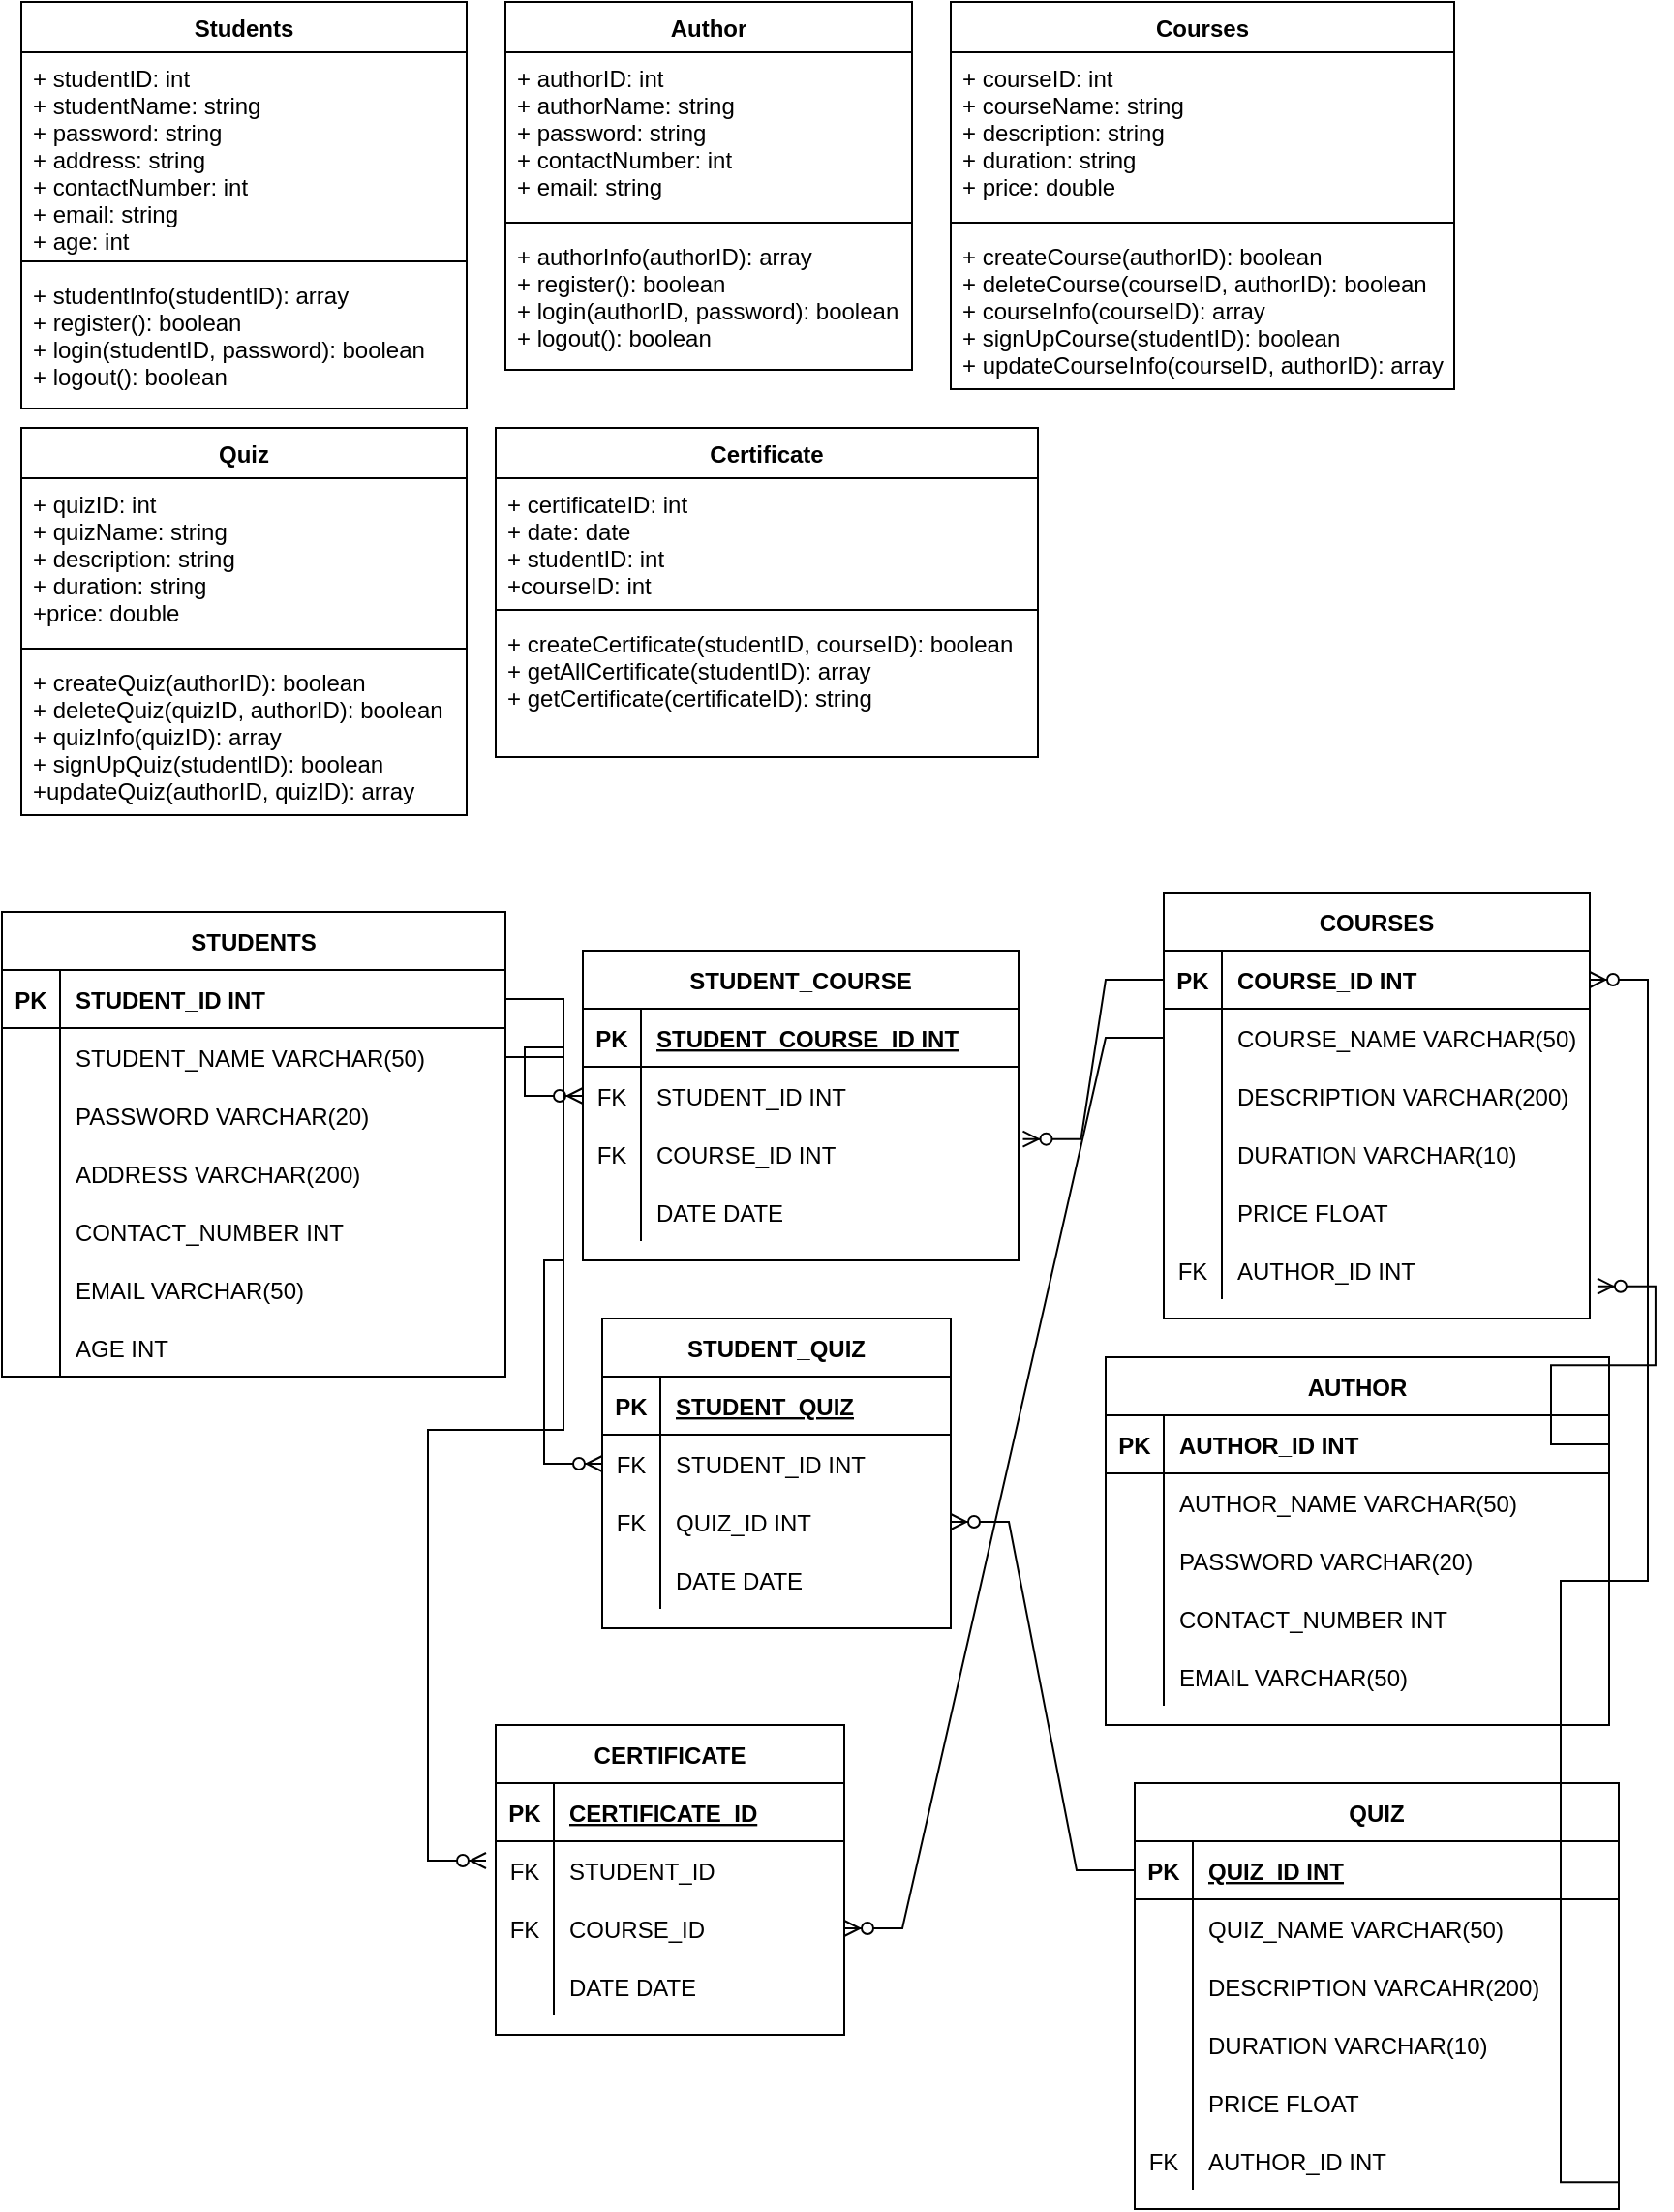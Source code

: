 <mxfile version="16.5.1" type="device"><diagram id="uNH6d41n_eVZgdgv4lrt" name="Page-1"><mxGraphModel dx="920" dy="681" grid="1" gridSize="10" guides="1" tooltips="1" connect="1" arrows="1" fold="1" page="1" pageScale="1" pageWidth="850" pageHeight="1100" math="0" shadow="0"><root><mxCell id="0"/><mxCell id="1" parent="0"/><mxCell id="VZqcBfdwbZoSg4nqd255-1" value="Students" style="swimlane;fontStyle=1;align=center;verticalAlign=top;childLayout=stackLayout;horizontal=1;startSize=26;horizontalStack=0;resizeParent=1;resizeParentMax=0;resizeLast=0;collapsible=1;marginBottom=0;" parent="1" vertex="1"><mxGeometry x="40" y="60" width="230" height="210" as="geometry"/></mxCell><mxCell id="VZqcBfdwbZoSg4nqd255-2" value="+ studentID: int&#10;+ studentName: string&#10;+ password: string&#10;+ address: string&#10;+ contactNumber: int&#10;+ email: string&#10;+ age: int" style="text;strokeColor=none;fillColor=none;align=left;verticalAlign=top;spacingLeft=4;spacingRight=4;overflow=hidden;rotatable=0;points=[[0,0.5],[1,0.5]];portConstraint=eastwest;" parent="VZqcBfdwbZoSg4nqd255-1" vertex="1"><mxGeometry y="26" width="230" height="104" as="geometry"/></mxCell><mxCell id="VZqcBfdwbZoSg4nqd255-3" value="" style="line;strokeWidth=1;fillColor=none;align=left;verticalAlign=middle;spacingTop=-1;spacingLeft=3;spacingRight=3;rotatable=0;labelPosition=right;points=[];portConstraint=eastwest;" parent="VZqcBfdwbZoSg4nqd255-1" vertex="1"><mxGeometry y="130" width="230" height="8" as="geometry"/></mxCell><mxCell id="VZqcBfdwbZoSg4nqd255-4" value="+ studentInfo(studentID): array&#10;+ register(): boolean&#10;+ login(studentID, password): boolean&#10;+ logout(): boolean" style="text;strokeColor=none;fillColor=none;align=left;verticalAlign=top;spacingLeft=4;spacingRight=4;overflow=hidden;rotatable=0;points=[[0,0.5],[1,0.5]];portConstraint=eastwest;" parent="VZqcBfdwbZoSg4nqd255-1" vertex="1"><mxGeometry y="138" width="230" height="72" as="geometry"/></mxCell><mxCell id="VZqcBfdwbZoSg4nqd255-5" value="Author" style="swimlane;fontStyle=1;align=center;verticalAlign=top;childLayout=stackLayout;horizontal=1;startSize=26;horizontalStack=0;resizeParent=1;resizeParentMax=0;resizeLast=0;collapsible=1;marginBottom=0;" parent="1" vertex="1"><mxGeometry x="290" y="60" width="210" height="190" as="geometry"/></mxCell><mxCell id="VZqcBfdwbZoSg4nqd255-6" value="+ authorID: int&#10;+ authorName: string&#10;+ password: string&#10;+ contactNumber: int&#10;+ email: string" style="text;strokeColor=none;fillColor=none;align=left;verticalAlign=top;spacingLeft=4;spacingRight=4;overflow=hidden;rotatable=0;points=[[0,0.5],[1,0.5]];portConstraint=eastwest;" parent="VZqcBfdwbZoSg4nqd255-5" vertex="1"><mxGeometry y="26" width="210" height="84" as="geometry"/></mxCell><mxCell id="VZqcBfdwbZoSg4nqd255-7" value="" style="line;strokeWidth=1;fillColor=none;align=left;verticalAlign=middle;spacingTop=-1;spacingLeft=3;spacingRight=3;rotatable=0;labelPosition=right;points=[];portConstraint=eastwest;" parent="VZqcBfdwbZoSg4nqd255-5" vertex="1"><mxGeometry y="110" width="210" height="8" as="geometry"/></mxCell><mxCell id="VZqcBfdwbZoSg4nqd255-8" value="+ authorInfo(authorID): array&#10;+ register(): boolean&#10;+ login(authorID, password): boolean&#10;+ logout(): boolean" style="text;strokeColor=none;fillColor=none;align=left;verticalAlign=top;spacingLeft=4;spacingRight=4;overflow=hidden;rotatable=0;points=[[0,0.5],[1,0.5]];portConstraint=eastwest;" parent="VZqcBfdwbZoSg4nqd255-5" vertex="1"><mxGeometry y="118" width="210" height="72" as="geometry"/></mxCell><mxCell id="VZqcBfdwbZoSg4nqd255-9" value="Courses" style="swimlane;fontStyle=1;align=center;verticalAlign=top;childLayout=stackLayout;horizontal=1;startSize=26;horizontalStack=0;resizeParent=1;resizeParentMax=0;resizeLast=0;collapsible=1;marginBottom=0;" parent="1" vertex="1"><mxGeometry x="520" y="60" width="260" height="200" as="geometry"/></mxCell><mxCell id="VZqcBfdwbZoSg4nqd255-10" value="+ courseID: int&#10;+ courseName: string&#10;+ description: string&#10;+ duration: string&#10;+ price: double" style="text;strokeColor=none;fillColor=none;align=left;verticalAlign=top;spacingLeft=4;spacingRight=4;overflow=hidden;rotatable=0;points=[[0,0.5],[1,0.5]];portConstraint=eastwest;" parent="VZqcBfdwbZoSg4nqd255-9" vertex="1"><mxGeometry y="26" width="260" height="84" as="geometry"/></mxCell><mxCell id="VZqcBfdwbZoSg4nqd255-11" value="" style="line;strokeWidth=1;fillColor=none;align=left;verticalAlign=middle;spacingTop=-1;spacingLeft=3;spacingRight=3;rotatable=0;labelPosition=right;points=[];portConstraint=eastwest;" parent="VZqcBfdwbZoSg4nqd255-9" vertex="1"><mxGeometry y="110" width="260" height="8" as="geometry"/></mxCell><mxCell id="VZqcBfdwbZoSg4nqd255-12" value="+ createCourse(authorID): boolean&#10;+ deleteCourse(courseID, authorID): boolean&#10;+ courseInfo(courseID): array&#10;+ signUpCourse(studentID): boolean&#10;+ updateCourseInfo(courseID, authorID): array&#10;" style="text;strokeColor=none;fillColor=none;align=left;verticalAlign=top;spacingLeft=4;spacingRight=4;overflow=hidden;rotatable=0;points=[[0,0.5],[1,0.5]];portConstraint=eastwest;" parent="VZqcBfdwbZoSg4nqd255-9" vertex="1"><mxGeometry y="118" width="260" height="82" as="geometry"/></mxCell><mxCell id="VZqcBfdwbZoSg4nqd255-13" value="Quiz" style="swimlane;fontStyle=1;align=center;verticalAlign=top;childLayout=stackLayout;horizontal=1;startSize=26;horizontalStack=0;resizeParent=1;resizeParentMax=0;resizeLast=0;collapsible=1;marginBottom=0;" parent="1" vertex="1"><mxGeometry x="40" y="280" width="230" height="200" as="geometry"/></mxCell><mxCell id="VZqcBfdwbZoSg4nqd255-14" value="+ quizID: int&#10;+ quizName: string&#10;+ description: string&#10;+ duration: string&#10;+price: double" style="text;strokeColor=none;fillColor=none;align=left;verticalAlign=top;spacingLeft=4;spacingRight=4;overflow=hidden;rotatable=0;points=[[0,0.5],[1,0.5]];portConstraint=eastwest;" parent="VZqcBfdwbZoSg4nqd255-13" vertex="1"><mxGeometry y="26" width="230" height="84" as="geometry"/></mxCell><mxCell id="VZqcBfdwbZoSg4nqd255-15" value="" style="line;strokeWidth=1;fillColor=none;align=left;verticalAlign=middle;spacingTop=-1;spacingLeft=3;spacingRight=3;rotatable=0;labelPosition=right;points=[];portConstraint=eastwest;" parent="VZqcBfdwbZoSg4nqd255-13" vertex="1"><mxGeometry y="110" width="230" height="8" as="geometry"/></mxCell><mxCell id="VZqcBfdwbZoSg4nqd255-16" value="+ createQuiz(authorID): boolean&#10;+ deleteQuiz(quizID, authorID): boolean&#10;+ quizInfo(quizID): array&#10;+ signUpQuiz(studentID): boolean&#10;+updateQuiz(authorID, quizID): array " style="text;strokeColor=none;fillColor=none;align=left;verticalAlign=top;spacingLeft=4;spacingRight=4;overflow=hidden;rotatable=0;points=[[0,0.5],[1,0.5]];portConstraint=eastwest;" parent="VZqcBfdwbZoSg4nqd255-13" vertex="1"><mxGeometry y="118" width="230" height="82" as="geometry"/></mxCell><mxCell id="VZqcBfdwbZoSg4nqd255-17" value="Certificate" style="swimlane;fontStyle=1;align=center;verticalAlign=top;childLayout=stackLayout;horizontal=1;startSize=26;horizontalStack=0;resizeParent=1;resizeParentMax=0;resizeLast=0;collapsible=1;marginBottom=0;" parent="1" vertex="1"><mxGeometry x="285" y="280" width="280" height="170" as="geometry"/></mxCell><mxCell id="VZqcBfdwbZoSg4nqd255-18" value="+ certificateID: int&#10;+ date: date&#10;+ studentID: int&#10;+courseID: int" style="text;strokeColor=none;fillColor=none;align=left;verticalAlign=top;spacingLeft=4;spacingRight=4;overflow=hidden;rotatable=0;points=[[0,0.5],[1,0.5]];portConstraint=eastwest;" parent="VZqcBfdwbZoSg4nqd255-17" vertex="1"><mxGeometry y="26" width="280" height="64" as="geometry"/></mxCell><mxCell id="VZqcBfdwbZoSg4nqd255-19" value="" style="line;strokeWidth=1;fillColor=none;align=left;verticalAlign=middle;spacingTop=-1;spacingLeft=3;spacingRight=3;rotatable=0;labelPosition=right;points=[];portConstraint=eastwest;" parent="VZqcBfdwbZoSg4nqd255-17" vertex="1"><mxGeometry y="90" width="280" height="8" as="geometry"/></mxCell><mxCell id="VZqcBfdwbZoSg4nqd255-20" value="+ createCertificate(studentID, courseID): boolean&#10;+ getAllCertificate(studentID): array&#10;+ getCertificate(certificateID): string&#10;" style="text;strokeColor=none;fillColor=none;align=left;verticalAlign=top;spacingLeft=4;spacingRight=4;overflow=hidden;rotatable=0;points=[[0,0.5],[1,0.5]];portConstraint=eastwest;" parent="VZqcBfdwbZoSg4nqd255-17" vertex="1"><mxGeometry y="98" width="280" height="72" as="geometry"/></mxCell><mxCell id="-cAoigz-Twk-h1wr3Arb-1" value="STUDENTS" style="shape=table;startSize=30;container=1;collapsible=1;childLayout=tableLayout;fixedRows=1;rowLines=0;fontStyle=1;align=center;resizeLast=1;" vertex="1" parent="1"><mxGeometry x="30" y="530" width="260" height="240" as="geometry"/></mxCell><mxCell id="-cAoigz-Twk-h1wr3Arb-2" value="" style="shape=tableRow;horizontal=0;startSize=0;swimlaneHead=0;swimlaneBody=0;fillColor=none;collapsible=0;dropTarget=0;points=[[0,0.5],[1,0.5]];portConstraint=eastwest;top=0;left=0;right=0;bottom=1;" vertex="1" parent="-cAoigz-Twk-h1wr3Arb-1"><mxGeometry y="30" width="260" height="30" as="geometry"/></mxCell><mxCell id="-cAoigz-Twk-h1wr3Arb-3" value="PK" style="shape=partialRectangle;connectable=0;fillColor=none;top=0;left=0;bottom=0;right=0;fontStyle=1;overflow=hidden;" vertex="1" parent="-cAoigz-Twk-h1wr3Arb-2"><mxGeometry width="30" height="30" as="geometry"><mxRectangle width="30" height="30" as="alternateBounds"/></mxGeometry></mxCell><mxCell id="-cAoigz-Twk-h1wr3Arb-4" value="STUDENT_ID INT" style="shape=partialRectangle;connectable=0;fillColor=none;top=0;left=0;bottom=0;right=0;align=left;spacingLeft=6;fontStyle=1;overflow=hidden;" vertex="1" parent="-cAoigz-Twk-h1wr3Arb-2"><mxGeometry x="30" width="230" height="30" as="geometry"><mxRectangle width="230" height="30" as="alternateBounds"/></mxGeometry></mxCell><mxCell id="-cAoigz-Twk-h1wr3Arb-5" value="" style="shape=tableRow;horizontal=0;startSize=0;swimlaneHead=0;swimlaneBody=0;fillColor=none;collapsible=0;dropTarget=0;points=[[0,0.5],[1,0.5]];portConstraint=eastwest;top=0;left=0;right=0;bottom=0;" vertex="1" parent="-cAoigz-Twk-h1wr3Arb-1"><mxGeometry y="60" width="260" height="30" as="geometry"/></mxCell><mxCell id="-cAoigz-Twk-h1wr3Arb-6" value="" style="shape=partialRectangle;connectable=0;fillColor=none;top=0;left=0;bottom=0;right=0;editable=1;overflow=hidden;" vertex="1" parent="-cAoigz-Twk-h1wr3Arb-5"><mxGeometry width="30" height="30" as="geometry"><mxRectangle width="30" height="30" as="alternateBounds"/></mxGeometry></mxCell><mxCell id="-cAoigz-Twk-h1wr3Arb-7" value="STUDENT_NAME VARCHAR(50)" style="shape=partialRectangle;connectable=0;fillColor=none;top=0;left=0;bottom=0;right=0;align=left;spacingLeft=6;overflow=hidden;" vertex="1" parent="-cAoigz-Twk-h1wr3Arb-5"><mxGeometry x="30" width="230" height="30" as="geometry"><mxRectangle width="230" height="30" as="alternateBounds"/></mxGeometry></mxCell><mxCell id="-cAoigz-Twk-h1wr3Arb-8" value="" style="shape=tableRow;horizontal=0;startSize=0;swimlaneHead=0;swimlaneBody=0;fillColor=none;collapsible=0;dropTarget=0;points=[[0,0.5],[1,0.5]];portConstraint=eastwest;top=0;left=0;right=0;bottom=0;" vertex="1" parent="-cAoigz-Twk-h1wr3Arb-1"><mxGeometry y="90" width="260" height="30" as="geometry"/></mxCell><mxCell id="-cAoigz-Twk-h1wr3Arb-9" value="" style="shape=partialRectangle;connectable=0;fillColor=none;top=0;left=0;bottom=0;right=0;editable=1;overflow=hidden;" vertex="1" parent="-cAoigz-Twk-h1wr3Arb-8"><mxGeometry width="30" height="30" as="geometry"><mxRectangle width="30" height="30" as="alternateBounds"/></mxGeometry></mxCell><mxCell id="-cAoigz-Twk-h1wr3Arb-10" value="PASSWORD VARCHAR(20)" style="shape=partialRectangle;connectable=0;fillColor=none;top=0;left=0;bottom=0;right=0;align=left;spacingLeft=6;overflow=hidden;" vertex="1" parent="-cAoigz-Twk-h1wr3Arb-8"><mxGeometry x="30" width="230" height="30" as="geometry"><mxRectangle width="230" height="30" as="alternateBounds"/></mxGeometry></mxCell><mxCell id="-cAoigz-Twk-h1wr3Arb-11" value="" style="shape=tableRow;horizontal=0;startSize=0;swimlaneHead=0;swimlaneBody=0;fillColor=none;collapsible=0;dropTarget=0;points=[[0,0.5],[1,0.5]];portConstraint=eastwest;top=0;left=0;right=0;bottom=0;" vertex="1" parent="-cAoigz-Twk-h1wr3Arb-1"><mxGeometry y="120" width="260" height="30" as="geometry"/></mxCell><mxCell id="-cAoigz-Twk-h1wr3Arb-12" value="" style="shape=partialRectangle;connectable=0;fillColor=none;top=0;left=0;bottom=0;right=0;editable=1;overflow=hidden;" vertex="1" parent="-cAoigz-Twk-h1wr3Arb-11"><mxGeometry width="30" height="30" as="geometry"><mxRectangle width="30" height="30" as="alternateBounds"/></mxGeometry></mxCell><mxCell id="-cAoigz-Twk-h1wr3Arb-13" value="ADDRESS VARCHAR(200)" style="shape=partialRectangle;connectable=0;fillColor=none;top=0;left=0;bottom=0;right=0;align=left;spacingLeft=6;overflow=hidden;" vertex="1" parent="-cAoigz-Twk-h1wr3Arb-11"><mxGeometry x="30" width="230" height="30" as="geometry"><mxRectangle width="230" height="30" as="alternateBounds"/></mxGeometry></mxCell><mxCell id="-cAoigz-Twk-h1wr3Arb-14" value="" style="shape=tableRow;horizontal=0;startSize=0;swimlaneHead=0;swimlaneBody=0;fillColor=none;collapsible=0;dropTarget=0;points=[[0,0.5],[1,0.5]];portConstraint=eastwest;top=0;left=0;right=0;bottom=0;" vertex="1" parent="-cAoigz-Twk-h1wr3Arb-1"><mxGeometry y="150" width="260" height="30" as="geometry"/></mxCell><mxCell id="-cAoigz-Twk-h1wr3Arb-15" value="" style="shape=partialRectangle;connectable=0;fillColor=none;top=0;left=0;bottom=0;right=0;editable=1;overflow=hidden;" vertex="1" parent="-cAoigz-Twk-h1wr3Arb-14"><mxGeometry width="30" height="30" as="geometry"><mxRectangle width="30" height="30" as="alternateBounds"/></mxGeometry></mxCell><mxCell id="-cAoigz-Twk-h1wr3Arb-16" value="CONTACT_NUMBER INT" style="shape=partialRectangle;connectable=0;fillColor=none;top=0;left=0;bottom=0;right=0;align=left;spacingLeft=6;overflow=hidden;" vertex="1" parent="-cAoigz-Twk-h1wr3Arb-14"><mxGeometry x="30" width="230" height="30" as="geometry"><mxRectangle width="230" height="30" as="alternateBounds"/></mxGeometry></mxCell><mxCell id="-cAoigz-Twk-h1wr3Arb-17" value="" style="shape=tableRow;horizontal=0;startSize=0;swimlaneHead=0;swimlaneBody=0;fillColor=none;collapsible=0;dropTarget=0;points=[[0,0.5],[1,0.5]];portConstraint=eastwest;top=0;left=0;right=0;bottom=0;" vertex="1" parent="-cAoigz-Twk-h1wr3Arb-1"><mxGeometry y="180" width="260" height="30" as="geometry"/></mxCell><mxCell id="-cAoigz-Twk-h1wr3Arb-18" value="" style="shape=partialRectangle;connectable=0;fillColor=none;top=0;left=0;bottom=0;right=0;editable=1;overflow=hidden;" vertex="1" parent="-cAoigz-Twk-h1wr3Arb-17"><mxGeometry width="30" height="30" as="geometry"><mxRectangle width="30" height="30" as="alternateBounds"/></mxGeometry></mxCell><mxCell id="-cAoigz-Twk-h1wr3Arb-19" value="EMAIL VARCHAR(50)" style="shape=partialRectangle;connectable=0;fillColor=none;top=0;left=0;bottom=0;right=0;align=left;spacingLeft=6;overflow=hidden;" vertex="1" parent="-cAoigz-Twk-h1wr3Arb-17"><mxGeometry x="30" width="230" height="30" as="geometry"><mxRectangle width="230" height="30" as="alternateBounds"/></mxGeometry></mxCell><mxCell id="-cAoigz-Twk-h1wr3Arb-20" value="" style="shape=tableRow;horizontal=0;startSize=0;swimlaneHead=0;swimlaneBody=0;fillColor=none;collapsible=0;dropTarget=0;points=[[0,0.5],[1,0.5]];portConstraint=eastwest;top=0;left=0;right=0;bottom=0;" vertex="1" parent="-cAoigz-Twk-h1wr3Arb-1"><mxGeometry y="210" width="260" height="30" as="geometry"/></mxCell><mxCell id="-cAoigz-Twk-h1wr3Arb-21" value="" style="shape=partialRectangle;connectable=0;fillColor=none;top=0;left=0;bottom=0;right=0;editable=1;overflow=hidden;" vertex="1" parent="-cAoigz-Twk-h1wr3Arb-20"><mxGeometry width="30" height="30" as="geometry"><mxRectangle width="30" height="30" as="alternateBounds"/></mxGeometry></mxCell><mxCell id="-cAoigz-Twk-h1wr3Arb-22" value="AGE INT" style="shape=partialRectangle;connectable=0;fillColor=none;top=0;left=0;bottom=0;right=0;align=left;spacingLeft=6;overflow=hidden;" vertex="1" parent="-cAoigz-Twk-h1wr3Arb-20"><mxGeometry x="30" width="230" height="30" as="geometry"><mxRectangle width="230" height="30" as="alternateBounds"/></mxGeometry></mxCell><mxCell id="-cAoigz-Twk-h1wr3Arb-23" value="AUTHOR" style="shape=table;startSize=30;container=1;collapsible=1;childLayout=tableLayout;fixedRows=1;rowLines=0;fontStyle=1;align=center;resizeLast=1;" vertex="1" parent="1"><mxGeometry x="600" y="760" width="260" height="190" as="geometry"/></mxCell><mxCell id="-cAoigz-Twk-h1wr3Arb-24" value="" style="shape=tableRow;horizontal=0;startSize=0;swimlaneHead=0;swimlaneBody=0;fillColor=none;collapsible=0;dropTarget=0;points=[[0,0.5],[1,0.5]];portConstraint=eastwest;top=0;left=0;right=0;bottom=1;" vertex="1" parent="-cAoigz-Twk-h1wr3Arb-23"><mxGeometry y="30" width="260" height="30" as="geometry"/></mxCell><mxCell id="-cAoigz-Twk-h1wr3Arb-25" value="PK" style="shape=partialRectangle;connectable=0;fillColor=none;top=0;left=0;bottom=0;right=0;fontStyle=1;overflow=hidden;" vertex="1" parent="-cAoigz-Twk-h1wr3Arb-24"><mxGeometry width="30" height="30" as="geometry"><mxRectangle width="30" height="30" as="alternateBounds"/></mxGeometry></mxCell><mxCell id="-cAoigz-Twk-h1wr3Arb-26" value="AUTHOR_ID INT" style="shape=partialRectangle;connectable=0;fillColor=none;top=0;left=0;bottom=0;right=0;align=left;spacingLeft=6;fontStyle=1;overflow=hidden;" vertex="1" parent="-cAoigz-Twk-h1wr3Arb-24"><mxGeometry x="30" width="230" height="30" as="geometry"><mxRectangle width="230" height="30" as="alternateBounds"/></mxGeometry></mxCell><mxCell id="-cAoigz-Twk-h1wr3Arb-27" value="" style="shape=tableRow;horizontal=0;startSize=0;swimlaneHead=0;swimlaneBody=0;fillColor=none;collapsible=0;dropTarget=0;points=[[0,0.5],[1,0.5]];portConstraint=eastwest;top=0;left=0;right=0;bottom=0;" vertex="1" parent="-cAoigz-Twk-h1wr3Arb-23"><mxGeometry y="60" width="260" height="30" as="geometry"/></mxCell><mxCell id="-cAoigz-Twk-h1wr3Arb-28" value="" style="shape=partialRectangle;connectable=0;fillColor=none;top=0;left=0;bottom=0;right=0;editable=1;overflow=hidden;" vertex="1" parent="-cAoigz-Twk-h1wr3Arb-27"><mxGeometry width="30" height="30" as="geometry"><mxRectangle width="30" height="30" as="alternateBounds"/></mxGeometry></mxCell><mxCell id="-cAoigz-Twk-h1wr3Arb-29" value="AUTHOR_NAME VARCHAR(50)" style="shape=partialRectangle;connectable=0;fillColor=none;top=0;left=0;bottom=0;right=0;align=left;spacingLeft=6;overflow=hidden;" vertex="1" parent="-cAoigz-Twk-h1wr3Arb-27"><mxGeometry x="30" width="230" height="30" as="geometry"><mxRectangle width="230" height="30" as="alternateBounds"/></mxGeometry></mxCell><mxCell id="-cAoigz-Twk-h1wr3Arb-30" value="" style="shape=tableRow;horizontal=0;startSize=0;swimlaneHead=0;swimlaneBody=0;fillColor=none;collapsible=0;dropTarget=0;points=[[0,0.5],[1,0.5]];portConstraint=eastwest;top=0;left=0;right=0;bottom=0;" vertex="1" parent="-cAoigz-Twk-h1wr3Arb-23"><mxGeometry y="90" width="260" height="30" as="geometry"/></mxCell><mxCell id="-cAoigz-Twk-h1wr3Arb-31" value="" style="shape=partialRectangle;connectable=0;fillColor=none;top=0;left=0;bottom=0;right=0;editable=1;overflow=hidden;" vertex="1" parent="-cAoigz-Twk-h1wr3Arb-30"><mxGeometry width="30" height="30" as="geometry"><mxRectangle width="30" height="30" as="alternateBounds"/></mxGeometry></mxCell><mxCell id="-cAoigz-Twk-h1wr3Arb-32" value="PASSWORD VARCHAR(20)" style="shape=partialRectangle;connectable=0;fillColor=none;top=0;left=0;bottom=0;right=0;align=left;spacingLeft=6;overflow=hidden;" vertex="1" parent="-cAoigz-Twk-h1wr3Arb-30"><mxGeometry x="30" width="230" height="30" as="geometry"><mxRectangle width="230" height="30" as="alternateBounds"/></mxGeometry></mxCell><mxCell id="-cAoigz-Twk-h1wr3Arb-33" value="" style="shape=tableRow;horizontal=0;startSize=0;swimlaneHead=0;swimlaneBody=0;fillColor=none;collapsible=0;dropTarget=0;points=[[0,0.5],[1,0.5]];portConstraint=eastwest;top=0;left=0;right=0;bottom=0;" vertex="1" parent="-cAoigz-Twk-h1wr3Arb-23"><mxGeometry y="120" width="260" height="30" as="geometry"/></mxCell><mxCell id="-cAoigz-Twk-h1wr3Arb-34" value="" style="shape=partialRectangle;connectable=0;fillColor=none;top=0;left=0;bottom=0;right=0;editable=1;overflow=hidden;" vertex="1" parent="-cAoigz-Twk-h1wr3Arb-33"><mxGeometry width="30" height="30" as="geometry"><mxRectangle width="30" height="30" as="alternateBounds"/></mxGeometry></mxCell><mxCell id="-cAoigz-Twk-h1wr3Arb-35" value="CONTACT_NUMBER INT" style="shape=partialRectangle;connectable=0;fillColor=none;top=0;left=0;bottom=0;right=0;align=left;spacingLeft=6;overflow=hidden;" vertex="1" parent="-cAoigz-Twk-h1wr3Arb-33"><mxGeometry x="30" width="230" height="30" as="geometry"><mxRectangle width="230" height="30" as="alternateBounds"/></mxGeometry></mxCell><mxCell id="-cAoigz-Twk-h1wr3Arb-36" value="" style="shape=tableRow;horizontal=0;startSize=0;swimlaneHead=0;swimlaneBody=0;fillColor=none;collapsible=0;dropTarget=0;points=[[0,0.5],[1,0.5]];portConstraint=eastwest;top=0;left=0;right=0;bottom=0;" vertex="1" parent="-cAoigz-Twk-h1wr3Arb-23"><mxGeometry y="150" width="260" height="30" as="geometry"/></mxCell><mxCell id="-cAoigz-Twk-h1wr3Arb-37" value="" style="shape=partialRectangle;connectable=0;fillColor=none;top=0;left=0;bottom=0;right=0;editable=1;overflow=hidden;" vertex="1" parent="-cAoigz-Twk-h1wr3Arb-36"><mxGeometry width="30" height="30" as="geometry"><mxRectangle width="30" height="30" as="alternateBounds"/></mxGeometry></mxCell><mxCell id="-cAoigz-Twk-h1wr3Arb-38" value="EMAIL VARCHAR(50)" style="shape=partialRectangle;connectable=0;fillColor=none;top=0;left=0;bottom=0;right=0;align=left;spacingLeft=6;overflow=hidden;" vertex="1" parent="-cAoigz-Twk-h1wr3Arb-36"><mxGeometry x="30" width="230" height="30" as="geometry"><mxRectangle width="230" height="30" as="alternateBounds"/></mxGeometry></mxCell><mxCell id="-cAoigz-Twk-h1wr3Arb-39" value="COURSES" style="shape=table;startSize=30;container=1;collapsible=1;childLayout=tableLayout;fixedRows=1;rowLines=0;fontStyle=1;align=center;resizeLast=1;" vertex="1" parent="1"><mxGeometry x="630" y="520" width="220" height="220" as="geometry"/></mxCell><mxCell id="-cAoigz-Twk-h1wr3Arb-40" value="" style="shape=tableRow;horizontal=0;startSize=0;swimlaneHead=0;swimlaneBody=0;fillColor=none;collapsible=0;dropTarget=0;points=[[0,0.5],[1,0.5]];portConstraint=eastwest;top=0;left=0;right=0;bottom=1;" vertex="1" parent="-cAoigz-Twk-h1wr3Arb-39"><mxGeometry y="30" width="220" height="30" as="geometry"/></mxCell><mxCell id="-cAoigz-Twk-h1wr3Arb-41" value="PK" style="shape=partialRectangle;connectable=0;fillColor=none;top=0;left=0;bottom=0;right=0;fontStyle=1;overflow=hidden;" vertex="1" parent="-cAoigz-Twk-h1wr3Arb-40"><mxGeometry width="30" height="30" as="geometry"><mxRectangle width="30" height="30" as="alternateBounds"/></mxGeometry></mxCell><mxCell id="-cAoigz-Twk-h1wr3Arb-42" value="COURSE_ID INT" style="shape=partialRectangle;connectable=0;fillColor=none;top=0;left=0;bottom=0;right=0;align=left;spacingLeft=6;fontStyle=1;overflow=hidden;" vertex="1" parent="-cAoigz-Twk-h1wr3Arb-40"><mxGeometry x="30" width="190" height="30" as="geometry"><mxRectangle width="190" height="30" as="alternateBounds"/></mxGeometry></mxCell><mxCell id="-cAoigz-Twk-h1wr3Arb-43" value="" style="shape=tableRow;horizontal=0;startSize=0;swimlaneHead=0;swimlaneBody=0;fillColor=none;collapsible=0;dropTarget=0;points=[[0,0.5],[1,0.5]];portConstraint=eastwest;top=0;left=0;right=0;bottom=0;" vertex="1" parent="-cAoigz-Twk-h1wr3Arb-39"><mxGeometry y="60" width="220" height="30" as="geometry"/></mxCell><mxCell id="-cAoigz-Twk-h1wr3Arb-44" value="" style="shape=partialRectangle;connectable=0;fillColor=none;top=0;left=0;bottom=0;right=0;editable=1;overflow=hidden;" vertex="1" parent="-cAoigz-Twk-h1wr3Arb-43"><mxGeometry width="30" height="30" as="geometry"><mxRectangle width="30" height="30" as="alternateBounds"/></mxGeometry></mxCell><mxCell id="-cAoigz-Twk-h1wr3Arb-45" value="COURSE_NAME VARCHAR(50)" style="shape=partialRectangle;connectable=0;fillColor=none;top=0;left=0;bottom=0;right=0;align=left;spacingLeft=6;overflow=hidden;" vertex="1" parent="-cAoigz-Twk-h1wr3Arb-43"><mxGeometry x="30" width="190" height="30" as="geometry"><mxRectangle width="190" height="30" as="alternateBounds"/></mxGeometry></mxCell><mxCell id="-cAoigz-Twk-h1wr3Arb-46" value="" style="shape=tableRow;horizontal=0;startSize=0;swimlaneHead=0;swimlaneBody=0;fillColor=none;collapsible=0;dropTarget=0;points=[[0,0.5],[1,0.5]];portConstraint=eastwest;top=0;left=0;right=0;bottom=0;" vertex="1" parent="-cAoigz-Twk-h1wr3Arb-39"><mxGeometry y="90" width="220" height="30" as="geometry"/></mxCell><mxCell id="-cAoigz-Twk-h1wr3Arb-47" value="" style="shape=partialRectangle;connectable=0;fillColor=none;top=0;left=0;bottom=0;right=0;editable=1;overflow=hidden;" vertex="1" parent="-cAoigz-Twk-h1wr3Arb-46"><mxGeometry width="30" height="30" as="geometry"><mxRectangle width="30" height="30" as="alternateBounds"/></mxGeometry></mxCell><mxCell id="-cAoigz-Twk-h1wr3Arb-48" value="DESCRIPTION VARCHAR(200)" style="shape=partialRectangle;connectable=0;fillColor=none;top=0;left=0;bottom=0;right=0;align=left;spacingLeft=6;overflow=hidden;" vertex="1" parent="-cAoigz-Twk-h1wr3Arb-46"><mxGeometry x="30" width="190" height="30" as="geometry"><mxRectangle width="190" height="30" as="alternateBounds"/></mxGeometry></mxCell><mxCell id="-cAoigz-Twk-h1wr3Arb-49" value="" style="shape=tableRow;horizontal=0;startSize=0;swimlaneHead=0;swimlaneBody=0;fillColor=none;collapsible=0;dropTarget=0;points=[[0,0.5],[1,0.5]];portConstraint=eastwest;top=0;left=0;right=0;bottom=0;" vertex="1" parent="-cAoigz-Twk-h1wr3Arb-39"><mxGeometry y="120" width="220" height="30" as="geometry"/></mxCell><mxCell id="-cAoigz-Twk-h1wr3Arb-50" value="" style="shape=partialRectangle;connectable=0;fillColor=none;top=0;left=0;bottom=0;right=0;editable=1;overflow=hidden;" vertex="1" parent="-cAoigz-Twk-h1wr3Arb-49"><mxGeometry width="30" height="30" as="geometry"><mxRectangle width="30" height="30" as="alternateBounds"/></mxGeometry></mxCell><mxCell id="-cAoigz-Twk-h1wr3Arb-51" value="DURATION VARCHAR(10)" style="shape=partialRectangle;connectable=0;fillColor=none;top=0;left=0;bottom=0;right=0;align=left;spacingLeft=6;overflow=hidden;" vertex="1" parent="-cAoigz-Twk-h1wr3Arb-49"><mxGeometry x="30" width="190" height="30" as="geometry"><mxRectangle width="190" height="30" as="alternateBounds"/></mxGeometry></mxCell><mxCell id="-cAoigz-Twk-h1wr3Arb-52" value="" style="shape=tableRow;horizontal=0;startSize=0;swimlaneHead=0;swimlaneBody=0;fillColor=none;collapsible=0;dropTarget=0;points=[[0,0.5],[1,0.5]];portConstraint=eastwest;top=0;left=0;right=0;bottom=0;" vertex="1" parent="-cAoigz-Twk-h1wr3Arb-39"><mxGeometry y="150" width="220" height="30" as="geometry"/></mxCell><mxCell id="-cAoigz-Twk-h1wr3Arb-53" value="" style="shape=partialRectangle;connectable=0;fillColor=none;top=0;left=0;bottom=0;right=0;editable=1;overflow=hidden;" vertex="1" parent="-cAoigz-Twk-h1wr3Arb-52"><mxGeometry width="30" height="30" as="geometry"><mxRectangle width="30" height="30" as="alternateBounds"/></mxGeometry></mxCell><mxCell id="-cAoigz-Twk-h1wr3Arb-54" value="PRICE FLOAT" style="shape=partialRectangle;connectable=0;fillColor=none;top=0;left=0;bottom=0;right=0;align=left;spacingLeft=6;overflow=hidden;" vertex="1" parent="-cAoigz-Twk-h1wr3Arb-52"><mxGeometry x="30" width="190" height="30" as="geometry"><mxRectangle width="190" height="30" as="alternateBounds"/></mxGeometry></mxCell><mxCell id="-cAoigz-Twk-h1wr3Arb-55" value="" style="shape=tableRow;horizontal=0;startSize=0;swimlaneHead=0;swimlaneBody=0;fillColor=none;collapsible=0;dropTarget=0;points=[[0,0.5],[1,0.5]];portConstraint=eastwest;top=0;left=0;right=0;bottom=0;" vertex="1" parent="-cAoigz-Twk-h1wr3Arb-39"><mxGeometry y="180" width="220" height="30" as="geometry"/></mxCell><mxCell id="-cAoigz-Twk-h1wr3Arb-56" value="FK" style="shape=partialRectangle;connectable=0;fillColor=none;top=0;left=0;bottom=0;right=0;editable=1;overflow=hidden;" vertex="1" parent="-cAoigz-Twk-h1wr3Arb-55"><mxGeometry width="30" height="30" as="geometry"><mxRectangle width="30" height="30" as="alternateBounds"/></mxGeometry></mxCell><mxCell id="-cAoigz-Twk-h1wr3Arb-57" value="AUTHOR_ID INT" style="shape=partialRectangle;connectable=0;fillColor=none;top=0;left=0;bottom=0;right=0;align=left;spacingLeft=6;overflow=hidden;" vertex="1" parent="-cAoigz-Twk-h1wr3Arb-55"><mxGeometry x="30" width="190" height="30" as="geometry"><mxRectangle width="190" height="30" as="alternateBounds"/></mxGeometry></mxCell><mxCell id="-cAoigz-Twk-h1wr3Arb-87" value="STUDENT_COURSE" style="shape=table;startSize=30;container=1;collapsible=1;childLayout=tableLayout;fixedRows=1;rowLines=0;fontStyle=1;align=center;resizeLast=1;" vertex="1" parent="1"><mxGeometry x="330" y="550" width="225" height="160" as="geometry"/></mxCell><mxCell id="-cAoigz-Twk-h1wr3Arb-88" value="" style="shape=tableRow;horizontal=0;startSize=0;swimlaneHead=0;swimlaneBody=0;fillColor=none;collapsible=0;dropTarget=0;points=[[0,0.5],[1,0.5]];portConstraint=eastwest;top=0;left=0;right=0;bottom=1;" vertex="1" parent="-cAoigz-Twk-h1wr3Arb-87"><mxGeometry y="30" width="225" height="30" as="geometry"/></mxCell><mxCell id="-cAoigz-Twk-h1wr3Arb-89" value="PK" style="shape=partialRectangle;connectable=0;fillColor=none;top=0;left=0;bottom=0;right=0;fontStyle=1;overflow=hidden;" vertex="1" parent="-cAoigz-Twk-h1wr3Arb-88"><mxGeometry width="30" height="30" as="geometry"><mxRectangle width="30" height="30" as="alternateBounds"/></mxGeometry></mxCell><mxCell id="-cAoigz-Twk-h1wr3Arb-90" value="STUDENT_COURSE_ID INT" style="shape=partialRectangle;connectable=0;fillColor=none;top=0;left=0;bottom=0;right=0;align=left;spacingLeft=6;fontStyle=5;overflow=hidden;" vertex="1" parent="-cAoigz-Twk-h1wr3Arb-88"><mxGeometry x="30" width="195" height="30" as="geometry"><mxRectangle width="195" height="30" as="alternateBounds"/></mxGeometry></mxCell><mxCell id="-cAoigz-Twk-h1wr3Arb-91" value="" style="shape=tableRow;horizontal=0;startSize=0;swimlaneHead=0;swimlaneBody=0;fillColor=none;collapsible=0;dropTarget=0;points=[[0,0.5],[1,0.5]];portConstraint=eastwest;top=0;left=0;right=0;bottom=0;" vertex="1" parent="-cAoigz-Twk-h1wr3Arb-87"><mxGeometry y="60" width="225" height="30" as="geometry"/></mxCell><mxCell id="-cAoigz-Twk-h1wr3Arb-92" value="FK" style="shape=partialRectangle;connectable=0;fillColor=none;top=0;left=0;bottom=0;right=0;editable=1;overflow=hidden;" vertex="1" parent="-cAoigz-Twk-h1wr3Arb-91"><mxGeometry width="30" height="30" as="geometry"><mxRectangle width="30" height="30" as="alternateBounds"/></mxGeometry></mxCell><mxCell id="-cAoigz-Twk-h1wr3Arb-93" value="STUDENT_ID INT" style="shape=partialRectangle;connectable=0;fillColor=none;top=0;left=0;bottom=0;right=0;align=left;spacingLeft=6;overflow=hidden;" vertex="1" parent="-cAoigz-Twk-h1wr3Arb-91"><mxGeometry x="30" width="195" height="30" as="geometry"><mxRectangle width="195" height="30" as="alternateBounds"/></mxGeometry></mxCell><mxCell id="-cAoigz-Twk-h1wr3Arb-94" value="" style="shape=tableRow;horizontal=0;startSize=0;swimlaneHead=0;swimlaneBody=0;fillColor=none;collapsible=0;dropTarget=0;points=[[0,0.5],[1,0.5]];portConstraint=eastwest;top=0;left=0;right=0;bottom=0;" vertex="1" parent="-cAoigz-Twk-h1wr3Arb-87"><mxGeometry y="90" width="225" height="30" as="geometry"/></mxCell><mxCell id="-cAoigz-Twk-h1wr3Arb-95" value="FK" style="shape=partialRectangle;connectable=0;fillColor=none;top=0;left=0;bottom=0;right=0;editable=1;overflow=hidden;" vertex="1" parent="-cAoigz-Twk-h1wr3Arb-94"><mxGeometry width="30" height="30" as="geometry"><mxRectangle width="30" height="30" as="alternateBounds"/></mxGeometry></mxCell><mxCell id="-cAoigz-Twk-h1wr3Arb-96" value="COURSE_ID INT" style="shape=partialRectangle;connectable=0;fillColor=none;top=0;left=0;bottom=0;right=0;align=left;spacingLeft=6;overflow=hidden;" vertex="1" parent="-cAoigz-Twk-h1wr3Arb-94"><mxGeometry x="30" width="195" height="30" as="geometry"><mxRectangle width="195" height="30" as="alternateBounds"/></mxGeometry></mxCell><mxCell id="-cAoigz-Twk-h1wr3Arb-97" value="" style="shape=tableRow;horizontal=0;startSize=0;swimlaneHead=0;swimlaneBody=0;fillColor=none;collapsible=0;dropTarget=0;points=[[0,0.5],[1,0.5]];portConstraint=eastwest;top=0;left=0;right=0;bottom=0;" vertex="1" parent="-cAoigz-Twk-h1wr3Arb-87"><mxGeometry y="120" width="225" height="30" as="geometry"/></mxCell><mxCell id="-cAoigz-Twk-h1wr3Arb-98" value="" style="shape=partialRectangle;connectable=0;fillColor=none;top=0;left=0;bottom=0;right=0;editable=1;overflow=hidden;" vertex="1" parent="-cAoigz-Twk-h1wr3Arb-97"><mxGeometry width="30" height="30" as="geometry"><mxRectangle width="30" height="30" as="alternateBounds"/></mxGeometry></mxCell><mxCell id="-cAoigz-Twk-h1wr3Arb-99" value="DATE DATE" style="shape=partialRectangle;connectable=0;fillColor=none;top=0;left=0;bottom=0;right=0;align=left;spacingLeft=6;overflow=hidden;" vertex="1" parent="-cAoigz-Twk-h1wr3Arb-97"><mxGeometry x="30" width="195" height="30" as="geometry"><mxRectangle width="195" height="30" as="alternateBounds"/></mxGeometry></mxCell><mxCell id="-cAoigz-Twk-h1wr3Arb-100" value="QUIZ" style="shape=table;startSize=30;container=1;collapsible=1;childLayout=tableLayout;fixedRows=1;rowLines=0;fontStyle=1;align=center;resizeLast=1;" vertex="1" parent="1"><mxGeometry x="615" y="980" width="250" height="220" as="geometry"/></mxCell><mxCell id="-cAoigz-Twk-h1wr3Arb-101" value="" style="shape=tableRow;horizontal=0;startSize=0;swimlaneHead=0;swimlaneBody=0;fillColor=none;collapsible=0;dropTarget=0;points=[[0,0.5],[1,0.5]];portConstraint=eastwest;top=0;left=0;right=0;bottom=1;" vertex="1" parent="-cAoigz-Twk-h1wr3Arb-100"><mxGeometry y="30" width="250" height="30" as="geometry"/></mxCell><mxCell id="-cAoigz-Twk-h1wr3Arb-102" value="PK" style="shape=partialRectangle;connectable=0;fillColor=none;top=0;left=0;bottom=0;right=0;fontStyle=1;overflow=hidden;" vertex="1" parent="-cAoigz-Twk-h1wr3Arb-101"><mxGeometry width="30" height="30" as="geometry"><mxRectangle width="30" height="30" as="alternateBounds"/></mxGeometry></mxCell><mxCell id="-cAoigz-Twk-h1wr3Arb-103" value="QUIZ_ID INT" style="shape=partialRectangle;connectable=0;fillColor=none;top=0;left=0;bottom=0;right=0;align=left;spacingLeft=6;fontStyle=5;overflow=hidden;" vertex="1" parent="-cAoigz-Twk-h1wr3Arb-101"><mxGeometry x="30" width="220" height="30" as="geometry"><mxRectangle width="220" height="30" as="alternateBounds"/></mxGeometry></mxCell><mxCell id="-cAoigz-Twk-h1wr3Arb-104" value="" style="shape=tableRow;horizontal=0;startSize=0;swimlaneHead=0;swimlaneBody=0;fillColor=none;collapsible=0;dropTarget=0;points=[[0,0.5],[1,0.5]];portConstraint=eastwest;top=0;left=0;right=0;bottom=0;" vertex="1" parent="-cAoigz-Twk-h1wr3Arb-100"><mxGeometry y="60" width="250" height="30" as="geometry"/></mxCell><mxCell id="-cAoigz-Twk-h1wr3Arb-105" value="" style="shape=partialRectangle;connectable=0;fillColor=none;top=0;left=0;bottom=0;right=0;editable=1;overflow=hidden;" vertex="1" parent="-cAoigz-Twk-h1wr3Arb-104"><mxGeometry width="30" height="30" as="geometry"><mxRectangle width="30" height="30" as="alternateBounds"/></mxGeometry></mxCell><mxCell id="-cAoigz-Twk-h1wr3Arb-106" value="QUIZ_NAME VARCHAR(50)   " style="shape=partialRectangle;connectable=0;fillColor=none;top=0;left=0;bottom=0;right=0;align=left;spacingLeft=6;overflow=hidden;" vertex="1" parent="-cAoigz-Twk-h1wr3Arb-104"><mxGeometry x="30" width="220" height="30" as="geometry"><mxRectangle width="220" height="30" as="alternateBounds"/></mxGeometry></mxCell><mxCell id="-cAoigz-Twk-h1wr3Arb-107" value="" style="shape=tableRow;horizontal=0;startSize=0;swimlaneHead=0;swimlaneBody=0;fillColor=none;collapsible=0;dropTarget=0;points=[[0,0.5],[1,0.5]];portConstraint=eastwest;top=0;left=0;right=0;bottom=0;" vertex="1" parent="-cAoigz-Twk-h1wr3Arb-100"><mxGeometry y="90" width="250" height="30" as="geometry"/></mxCell><mxCell id="-cAoigz-Twk-h1wr3Arb-108" value="" style="shape=partialRectangle;connectable=0;fillColor=none;top=0;left=0;bottom=0;right=0;editable=1;overflow=hidden;" vertex="1" parent="-cAoigz-Twk-h1wr3Arb-107"><mxGeometry width="30" height="30" as="geometry"><mxRectangle width="30" height="30" as="alternateBounds"/></mxGeometry></mxCell><mxCell id="-cAoigz-Twk-h1wr3Arb-109" value="DESCRIPTION VARCAHR(200)" style="shape=partialRectangle;connectable=0;fillColor=none;top=0;left=0;bottom=0;right=0;align=left;spacingLeft=6;overflow=hidden;" vertex="1" parent="-cAoigz-Twk-h1wr3Arb-107"><mxGeometry x="30" width="220" height="30" as="geometry"><mxRectangle width="220" height="30" as="alternateBounds"/></mxGeometry></mxCell><mxCell id="-cAoigz-Twk-h1wr3Arb-110" value="" style="shape=tableRow;horizontal=0;startSize=0;swimlaneHead=0;swimlaneBody=0;fillColor=none;collapsible=0;dropTarget=0;points=[[0,0.5],[1,0.5]];portConstraint=eastwest;top=0;left=0;right=0;bottom=0;" vertex="1" parent="-cAoigz-Twk-h1wr3Arb-100"><mxGeometry y="120" width="250" height="30" as="geometry"/></mxCell><mxCell id="-cAoigz-Twk-h1wr3Arb-111" value="" style="shape=partialRectangle;connectable=0;fillColor=none;top=0;left=0;bottom=0;right=0;editable=1;overflow=hidden;" vertex="1" parent="-cAoigz-Twk-h1wr3Arb-110"><mxGeometry width="30" height="30" as="geometry"><mxRectangle width="30" height="30" as="alternateBounds"/></mxGeometry></mxCell><mxCell id="-cAoigz-Twk-h1wr3Arb-112" value="DURATION VARCHAR(10)" style="shape=partialRectangle;connectable=0;fillColor=none;top=0;left=0;bottom=0;right=0;align=left;spacingLeft=6;overflow=hidden;" vertex="1" parent="-cAoigz-Twk-h1wr3Arb-110"><mxGeometry x="30" width="220" height="30" as="geometry"><mxRectangle width="220" height="30" as="alternateBounds"/></mxGeometry></mxCell><mxCell id="-cAoigz-Twk-h1wr3Arb-113" value="" style="shape=tableRow;horizontal=0;startSize=0;swimlaneHead=0;swimlaneBody=0;fillColor=none;collapsible=0;dropTarget=0;points=[[0,0.5],[1,0.5]];portConstraint=eastwest;top=0;left=0;right=0;bottom=0;" vertex="1" parent="-cAoigz-Twk-h1wr3Arb-100"><mxGeometry y="150" width="250" height="30" as="geometry"/></mxCell><mxCell id="-cAoigz-Twk-h1wr3Arb-114" value="" style="shape=partialRectangle;connectable=0;fillColor=none;top=0;left=0;bottom=0;right=0;editable=1;overflow=hidden;" vertex="1" parent="-cAoigz-Twk-h1wr3Arb-113"><mxGeometry width="30" height="30" as="geometry"><mxRectangle width="30" height="30" as="alternateBounds"/></mxGeometry></mxCell><mxCell id="-cAoigz-Twk-h1wr3Arb-115" value="PRICE FLOAT" style="shape=partialRectangle;connectable=0;fillColor=none;top=0;left=0;bottom=0;right=0;align=left;spacingLeft=6;overflow=hidden;" vertex="1" parent="-cAoigz-Twk-h1wr3Arb-113"><mxGeometry x="30" width="220" height="30" as="geometry"><mxRectangle width="220" height="30" as="alternateBounds"/></mxGeometry></mxCell><mxCell id="-cAoigz-Twk-h1wr3Arb-116" value="" style="shape=tableRow;horizontal=0;startSize=0;swimlaneHead=0;swimlaneBody=0;fillColor=none;collapsible=0;dropTarget=0;points=[[0,0.5],[1,0.5]];portConstraint=eastwest;top=0;left=0;right=0;bottom=0;" vertex="1" parent="-cAoigz-Twk-h1wr3Arb-100"><mxGeometry y="180" width="250" height="30" as="geometry"/></mxCell><mxCell id="-cAoigz-Twk-h1wr3Arb-117" value="FK" style="shape=partialRectangle;connectable=0;fillColor=none;top=0;left=0;bottom=0;right=0;editable=1;overflow=hidden;" vertex="1" parent="-cAoigz-Twk-h1wr3Arb-116"><mxGeometry width="30" height="30" as="geometry"><mxRectangle width="30" height="30" as="alternateBounds"/></mxGeometry></mxCell><mxCell id="-cAoigz-Twk-h1wr3Arb-118" value="AUTHOR_ID INT" style="shape=partialRectangle;connectable=0;fillColor=none;top=0;left=0;bottom=0;right=0;align=left;spacingLeft=6;overflow=hidden;" vertex="1" parent="-cAoigz-Twk-h1wr3Arb-116"><mxGeometry x="30" width="220" height="30" as="geometry"><mxRectangle width="220" height="30" as="alternateBounds"/></mxGeometry></mxCell><mxCell id="-cAoigz-Twk-h1wr3Arb-119" value="STUDENT_QUIZ" style="shape=table;startSize=30;container=1;collapsible=1;childLayout=tableLayout;fixedRows=1;rowLines=0;fontStyle=1;align=center;resizeLast=1;" vertex="1" parent="1"><mxGeometry x="340" y="740" width="180" height="160" as="geometry"/></mxCell><mxCell id="-cAoigz-Twk-h1wr3Arb-120" value="" style="shape=tableRow;horizontal=0;startSize=0;swimlaneHead=0;swimlaneBody=0;fillColor=none;collapsible=0;dropTarget=0;points=[[0,0.5],[1,0.5]];portConstraint=eastwest;top=0;left=0;right=0;bottom=1;" vertex="1" parent="-cAoigz-Twk-h1wr3Arb-119"><mxGeometry y="30" width="180" height="30" as="geometry"/></mxCell><mxCell id="-cAoigz-Twk-h1wr3Arb-121" value="PK" style="shape=partialRectangle;connectable=0;fillColor=none;top=0;left=0;bottom=0;right=0;fontStyle=1;overflow=hidden;" vertex="1" parent="-cAoigz-Twk-h1wr3Arb-120"><mxGeometry width="30" height="30" as="geometry"><mxRectangle width="30" height="30" as="alternateBounds"/></mxGeometry></mxCell><mxCell id="-cAoigz-Twk-h1wr3Arb-122" value="STUDENT_QUIZ" style="shape=partialRectangle;connectable=0;fillColor=none;top=0;left=0;bottom=0;right=0;align=left;spacingLeft=6;fontStyle=5;overflow=hidden;" vertex="1" parent="-cAoigz-Twk-h1wr3Arb-120"><mxGeometry x="30" width="150" height="30" as="geometry"><mxRectangle width="150" height="30" as="alternateBounds"/></mxGeometry></mxCell><mxCell id="-cAoigz-Twk-h1wr3Arb-123" value="" style="shape=tableRow;horizontal=0;startSize=0;swimlaneHead=0;swimlaneBody=0;fillColor=none;collapsible=0;dropTarget=0;points=[[0,0.5],[1,0.5]];portConstraint=eastwest;top=0;left=0;right=0;bottom=0;" vertex="1" parent="-cAoigz-Twk-h1wr3Arb-119"><mxGeometry y="60" width="180" height="30" as="geometry"/></mxCell><mxCell id="-cAoigz-Twk-h1wr3Arb-124" value="FK" style="shape=partialRectangle;connectable=0;fillColor=none;top=0;left=0;bottom=0;right=0;editable=1;overflow=hidden;" vertex="1" parent="-cAoigz-Twk-h1wr3Arb-123"><mxGeometry width="30" height="30" as="geometry"><mxRectangle width="30" height="30" as="alternateBounds"/></mxGeometry></mxCell><mxCell id="-cAoigz-Twk-h1wr3Arb-125" value="STUDENT_ID INT" style="shape=partialRectangle;connectable=0;fillColor=none;top=0;left=0;bottom=0;right=0;align=left;spacingLeft=6;overflow=hidden;" vertex="1" parent="-cAoigz-Twk-h1wr3Arb-123"><mxGeometry x="30" width="150" height="30" as="geometry"><mxRectangle width="150" height="30" as="alternateBounds"/></mxGeometry></mxCell><mxCell id="-cAoigz-Twk-h1wr3Arb-126" value="" style="shape=tableRow;horizontal=0;startSize=0;swimlaneHead=0;swimlaneBody=0;fillColor=none;collapsible=0;dropTarget=0;points=[[0,0.5],[1,0.5]];portConstraint=eastwest;top=0;left=0;right=0;bottom=0;" vertex="1" parent="-cAoigz-Twk-h1wr3Arb-119"><mxGeometry y="90" width="180" height="30" as="geometry"/></mxCell><mxCell id="-cAoigz-Twk-h1wr3Arb-127" value="FK" style="shape=partialRectangle;connectable=0;fillColor=none;top=0;left=0;bottom=0;right=0;editable=1;overflow=hidden;" vertex="1" parent="-cAoigz-Twk-h1wr3Arb-126"><mxGeometry width="30" height="30" as="geometry"><mxRectangle width="30" height="30" as="alternateBounds"/></mxGeometry></mxCell><mxCell id="-cAoigz-Twk-h1wr3Arb-128" value="QUIZ_ID INT" style="shape=partialRectangle;connectable=0;fillColor=none;top=0;left=0;bottom=0;right=0;align=left;spacingLeft=6;overflow=hidden;" vertex="1" parent="-cAoigz-Twk-h1wr3Arb-126"><mxGeometry x="30" width="150" height="30" as="geometry"><mxRectangle width="150" height="30" as="alternateBounds"/></mxGeometry></mxCell><mxCell id="-cAoigz-Twk-h1wr3Arb-129" value="" style="shape=tableRow;horizontal=0;startSize=0;swimlaneHead=0;swimlaneBody=0;fillColor=none;collapsible=0;dropTarget=0;points=[[0,0.5],[1,0.5]];portConstraint=eastwest;top=0;left=0;right=0;bottom=0;" vertex="1" parent="-cAoigz-Twk-h1wr3Arb-119"><mxGeometry y="120" width="180" height="30" as="geometry"/></mxCell><mxCell id="-cAoigz-Twk-h1wr3Arb-130" value="" style="shape=partialRectangle;connectable=0;fillColor=none;top=0;left=0;bottom=0;right=0;editable=1;overflow=hidden;" vertex="1" parent="-cAoigz-Twk-h1wr3Arb-129"><mxGeometry width="30" height="30" as="geometry"><mxRectangle width="30" height="30" as="alternateBounds"/></mxGeometry></mxCell><mxCell id="-cAoigz-Twk-h1wr3Arb-131" value="DATE DATE" style="shape=partialRectangle;connectable=0;fillColor=none;top=0;left=0;bottom=0;right=0;align=left;spacingLeft=6;overflow=hidden;" vertex="1" parent="-cAoigz-Twk-h1wr3Arb-129"><mxGeometry x="30" width="150" height="30" as="geometry"><mxRectangle width="150" height="30" as="alternateBounds"/></mxGeometry></mxCell><mxCell id="-cAoigz-Twk-h1wr3Arb-132" value="CERTIFICATE" style="shape=table;startSize=30;container=1;collapsible=1;childLayout=tableLayout;fixedRows=1;rowLines=0;fontStyle=1;align=center;resizeLast=1;" vertex="1" parent="1"><mxGeometry x="285" y="950" width="180" height="160" as="geometry"/></mxCell><mxCell id="-cAoigz-Twk-h1wr3Arb-133" value="" style="shape=tableRow;horizontal=0;startSize=0;swimlaneHead=0;swimlaneBody=0;fillColor=none;collapsible=0;dropTarget=0;points=[[0,0.5],[1,0.5]];portConstraint=eastwest;top=0;left=0;right=0;bottom=1;" vertex="1" parent="-cAoigz-Twk-h1wr3Arb-132"><mxGeometry y="30" width="180" height="30" as="geometry"/></mxCell><mxCell id="-cAoigz-Twk-h1wr3Arb-134" value="PK" style="shape=partialRectangle;connectable=0;fillColor=none;top=0;left=0;bottom=0;right=0;fontStyle=1;overflow=hidden;" vertex="1" parent="-cAoigz-Twk-h1wr3Arb-133"><mxGeometry width="30" height="30" as="geometry"><mxRectangle width="30" height="30" as="alternateBounds"/></mxGeometry></mxCell><mxCell id="-cAoigz-Twk-h1wr3Arb-135" value="CERTIFICATE_ID" style="shape=partialRectangle;connectable=0;fillColor=none;top=0;left=0;bottom=0;right=0;align=left;spacingLeft=6;fontStyle=5;overflow=hidden;" vertex="1" parent="-cAoigz-Twk-h1wr3Arb-133"><mxGeometry x="30" width="150" height="30" as="geometry"><mxRectangle width="150" height="30" as="alternateBounds"/></mxGeometry></mxCell><mxCell id="-cAoigz-Twk-h1wr3Arb-136" value="" style="shape=tableRow;horizontal=0;startSize=0;swimlaneHead=0;swimlaneBody=0;fillColor=none;collapsible=0;dropTarget=0;points=[[0,0.5],[1,0.5]];portConstraint=eastwest;top=0;left=0;right=0;bottom=0;" vertex="1" parent="-cAoigz-Twk-h1wr3Arb-132"><mxGeometry y="60" width="180" height="30" as="geometry"/></mxCell><mxCell id="-cAoigz-Twk-h1wr3Arb-137" value="FK" style="shape=partialRectangle;connectable=0;fillColor=none;top=0;left=0;bottom=0;right=0;editable=1;overflow=hidden;" vertex="1" parent="-cAoigz-Twk-h1wr3Arb-136"><mxGeometry width="30" height="30" as="geometry"><mxRectangle width="30" height="30" as="alternateBounds"/></mxGeometry></mxCell><mxCell id="-cAoigz-Twk-h1wr3Arb-138" value="STUDENT_ID" style="shape=partialRectangle;connectable=0;fillColor=none;top=0;left=0;bottom=0;right=0;align=left;spacingLeft=6;overflow=hidden;" vertex="1" parent="-cAoigz-Twk-h1wr3Arb-136"><mxGeometry x="30" width="150" height="30" as="geometry"><mxRectangle width="150" height="30" as="alternateBounds"/></mxGeometry></mxCell><mxCell id="-cAoigz-Twk-h1wr3Arb-139" value="" style="shape=tableRow;horizontal=0;startSize=0;swimlaneHead=0;swimlaneBody=0;fillColor=none;collapsible=0;dropTarget=0;points=[[0,0.5],[1,0.5]];portConstraint=eastwest;top=0;left=0;right=0;bottom=0;" vertex="1" parent="-cAoigz-Twk-h1wr3Arb-132"><mxGeometry y="90" width="180" height="30" as="geometry"/></mxCell><mxCell id="-cAoigz-Twk-h1wr3Arb-140" value="FK" style="shape=partialRectangle;connectable=0;fillColor=none;top=0;left=0;bottom=0;right=0;editable=1;overflow=hidden;" vertex="1" parent="-cAoigz-Twk-h1wr3Arb-139"><mxGeometry width="30" height="30" as="geometry"><mxRectangle width="30" height="30" as="alternateBounds"/></mxGeometry></mxCell><mxCell id="-cAoigz-Twk-h1wr3Arb-141" value="COURSE_ID" style="shape=partialRectangle;connectable=0;fillColor=none;top=0;left=0;bottom=0;right=0;align=left;spacingLeft=6;overflow=hidden;" vertex="1" parent="-cAoigz-Twk-h1wr3Arb-139"><mxGeometry x="30" width="150" height="30" as="geometry"><mxRectangle width="150" height="30" as="alternateBounds"/></mxGeometry></mxCell><mxCell id="-cAoigz-Twk-h1wr3Arb-142" value="" style="shape=tableRow;horizontal=0;startSize=0;swimlaneHead=0;swimlaneBody=0;fillColor=none;collapsible=0;dropTarget=0;points=[[0,0.5],[1,0.5]];portConstraint=eastwest;top=0;left=0;right=0;bottom=0;" vertex="1" parent="-cAoigz-Twk-h1wr3Arb-132"><mxGeometry y="120" width="180" height="30" as="geometry"/></mxCell><mxCell id="-cAoigz-Twk-h1wr3Arb-143" value="" style="shape=partialRectangle;connectable=0;fillColor=none;top=0;left=0;bottom=0;right=0;editable=1;overflow=hidden;" vertex="1" parent="-cAoigz-Twk-h1wr3Arb-142"><mxGeometry width="30" height="30" as="geometry"><mxRectangle width="30" height="30" as="alternateBounds"/></mxGeometry></mxCell><mxCell id="-cAoigz-Twk-h1wr3Arb-144" value="DATE DATE" style="shape=partialRectangle;connectable=0;fillColor=none;top=0;left=0;bottom=0;right=0;align=left;spacingLeft=6;overflow=hidden;" vertex="1" parent="-cAoigz-Twk-h1wr3Arb-142"><mxGeometry x="30" width="150" height="30" as="geometry"><mxRectangle width="150" height="30" as="alternateBounds"/></mxGeometry></mxCell><mxCell id="-cAoigz-Twk-h1wr3Arb-145" value="" style="edgeStyle=entityRelationEdgeStyle;fontSize=12;html=1;endArrow=ERzeroToMany;endFill=1;rounded=0;exitX=1;exitY=0.5;exitDx=0;exitDy=0;entryX=0;entryY=0.5;entryDx=0;entryDy=0;" edge="1" parent="1" source="-cAoigz-Twk-h1wr3Arb-2" target="-cAoigz-Twk-h1wr3Arb-91"><mxGeometry width="100" height="100" relative="1" as="geometry"><mxPoint x="285" y="650" as="sourcePoint"/><mxPoint x="385" y="550" as="targetPoint"/></mxGeometry></mxCell><mxCell id="-cAoigz-Twk-h1wr3Arb-146" value="" style="edgeStyle=entityRelationEdgeStyle;fontSize=12;html=1;endArrow=ERzeroToMany;endFill=1;rounded=0;entryX=1.01;entryY=0.244;entryDx=0;entryDy=0;exitX=0;exitY=0.5;exitDx=0;exitDy=0;entryPerimeter=0;" edge="1" parent="1" source="-cAoigz-Twk-h1wr3Arb-40" target="-cAoigz-Twk-h1wr3Arb-94"><mxGeometry width="100" height="100" relative="1" as="geometry"><mxPoint x="330" y="740" as="sourcePoint"/><mxPoint x="430" y="640" as="targetPoint"/></mxGeometry></mxCell><mxCell id="-cAoigz-Twk-h1wr3Arb-148" value="" style="edgeStyle=entityRelationEdgeStyle;fontSize=12;html=1;endArrow=ERzeroToMany;endFill=1;rounded=0;entryX=1.018;entryY=0.778;entryDx=0;entryDy=0;entryPerimeter=0;exitX=1;exitY=0.5;exitDx=0;exitDy=0;" edge="1" parent="1" source="-cAoigz-Twk-h1wr3Arb-24" target="-cAoigz-Twk-h1wr3Arb-55"><mxGeometry width="100" height="100" relative="1" as="geometry"><mxPoint x="840" y="805" as="sourcePoint"/><mxPoint x="530" y="640" as="targetPoint"/></mxGeometry></mxCell><mxCell id="-cAoigz-Twk-h1wr3Arb-149" value="" style="edgeStyle=entityRelationEdgeStyle;fontSize=12;html=1;endArrow=ERzeroToMany;endFill=1;rounded=0;exitX=1;exitY=0.5;exitDx=0;exitDy=0;entryX=0;entryY=0.5;entryDx=0;entryDy=0;" edge="1" parent="1" source="-cAoigz-Twk-h1wr3Arb-5" target="-cAoigz-Twk-h1wr3Arb-123"><mxGeometry width="100" height="100" relative="1" as="geometry"><mxPoint x="430" y="740" as="sourcePoint"/><mxPoint x="530" y="640" as="targetPoint"/></mxGeometry></mxCell><mxCell id="-cAoigz-Twk-h1wr3Arb-150" value="" style="edgeStyle=entityRelationEdgeStyle;fontSize=12;html=1;endArrow=ERzeroToMany;endFill=1;rounded=0;entryX=1;entryY=0.5;entryDx=0;entryDy=0;exitX=0;exitY=0.5;exitDx=0;exitDy=0;" edge="1" parent="1" source="-cAoigz-Twk-h1wr3Arb-101" target="-cAoigz-Twk-h1wr3Arb-126"><mxGeometry width="100" height="100" relative="1" as="geometry"><mxPoint x="430" y="740" as="sourcePoint"/><mxPoint x="530" y="640" as="targetPoint"/></mxGeometry></mxCell><mxCell id="-cAoigz-Twk-h1wr3Arb-151" value="" style="edgeStyle=entityRelationEdgeStyle;fontSize=12;html=1;endArrow=ERzeroToMany;endFill=1;rounded=0;exitX=1;exitY=0.869;exitDx=0;exitDy=0;entryX=1;entryY=0.5;entryDx=0;entryDy=0;exitPerimeter=0;" edge="1" parent="1" source="-cAoigz-Twk-h1wr3Arb-116" target="-cAoigz-Twk-h1wr3Arb-40"><mxGeometry width="100" height="100" relative="1" as="geometry"><mxPoint x="430" y="1040" as="sourcePoint"/><mxPoint x="530" y="940" as="targetPoint"/></mxGeometry></mxCell><mxCell id="-cAoigz-Twk-h1wr3Arb-152" value="" style="edgeStyle=entityRelationEdgeStyle;fontSize=12;html=1;endArrow=ERzeroToMany;endFill=1;rounded=0;exitX=1;exitY=0.5;exitDx=0;exitDy=0;" edge="1" parent="1" source="-cAoigz-Twk-h1wr3Arb-2"><mxGeometry width="100" height="100" relative="1" as="geometry"><mxPoint x="430" y="950" as="sourcePoint"/><mxPoint x="280" y="1020" as="targetPoint"/></mxGeometry></mxCell><mxCell id="-cAoigz-Twk-h1wr3Arb-153" value="" style="edgeStyle=entityRelationEdgeStyle;fontSize=12;html=1;endArrow=ERzeroToMany;endFill=1;rounded=0;exitX=0;exitY=0.5;exitDx=0;exitDy=0;entryX=1;entryY=0.5;entryDx=0;entryDy=0;" edge="1" parent="1" source="-cAoigz-Twk-h1wr3Arb-43" target="-cAoigz-Twk-h1wr3Arb-139"><mxGeometry width="100" height="100" relative="1" as="geometry"><mxPoint x="430" y="950" as="sourcePoint"/><mxPoint x="530" y="850" as="targetPoint"/></mxGeometry></mxCell></root></mxGraphModel></diagram></mxfile>
